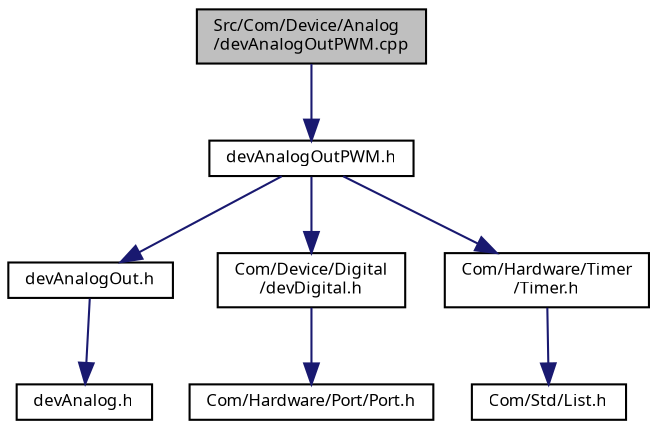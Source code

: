 digraph "Src/Com/Device/Analog/devAnalogOutPWM.cpp"
{
  edge [fontname="Sans",fontsize="8",labelfontname="Sans",labelfontsize="8"];
  node [fontname="Sans",fontsize="8",shape=record];
  Node1 [label="Src/Com/Device/Analog\l/devAnalogOutPWM.cpp",height=0.2,width=0.4,color="black", fillcolor="grey75", style="filled", fontcolor="black"];
  Node1 -> Node2 [color="midnightblue",fontsize="8",style="solid",fontname="Sans"];
  Node2 [label="devAnalogOutPWM.h",height=0.2,width=0.4,color="black", fillcolor="white", style="filled",URL="$dev_analog_out_p_w_m_8h.html"];
  Node2 -> Node3 [color="midnightblue",fontsize="8",style="solid",fontname="Sans"];
  Node3 [label="devAnalogOut.h",height=0.2,width=0.4,color="black", fillcolor="white", style="filled",URL="$dev_analog_out_8h.html"];
  Node3 -> Node4 [color="midnightblue",fontsize="8",style="solid",fontname="Sans"];
  Node4 [label="devAnalog.h",height=0.2,width=0.4,color="black", fillcolor="white", style="filled",URL="$dev_analog_8h.html"];
  Node2 -> Node5 [color="midnightblue",fontsize="8",style="solid",fontname="Sans"];
  Node5 [label="Com/Device/Digital\l/devDigital.h",height=0.2,width=0.4,color="black", fillcolor="white", style="filled",URL="$dev_digital_8h.html"];
  Node5 -> Node6 [color="midnightblue",fontsize="8",style="solid",fontname="Sans"];
  Node6 [label="Com/Hardware/Port/Port.h",height=0.2,width=0.4,color="black", fillcolor="white", style="filled",URL="$_port_8h.html"];
  Node2 -> Node7 [color="midnightblue",fontsize="8",style="solid",fontname="Sans"];
  Node7 [label="Com/Hardware/Timer\l/Timer.h",height=0.2,width=0.4,color="black", fillcolor="white", style="filled",URL="$_hardware_2_timer_2_timer_8h_source.html"];
  Node7 -> Node8 [color="midnightblue",fontsize="8",style="solid",fontname="Sans"];
  Node8 [label="Com/Std/List.h",height=0.2,width=0.4,color="black", fillcolor="white", style="filled",URL="$_list_8h.html"];
}

